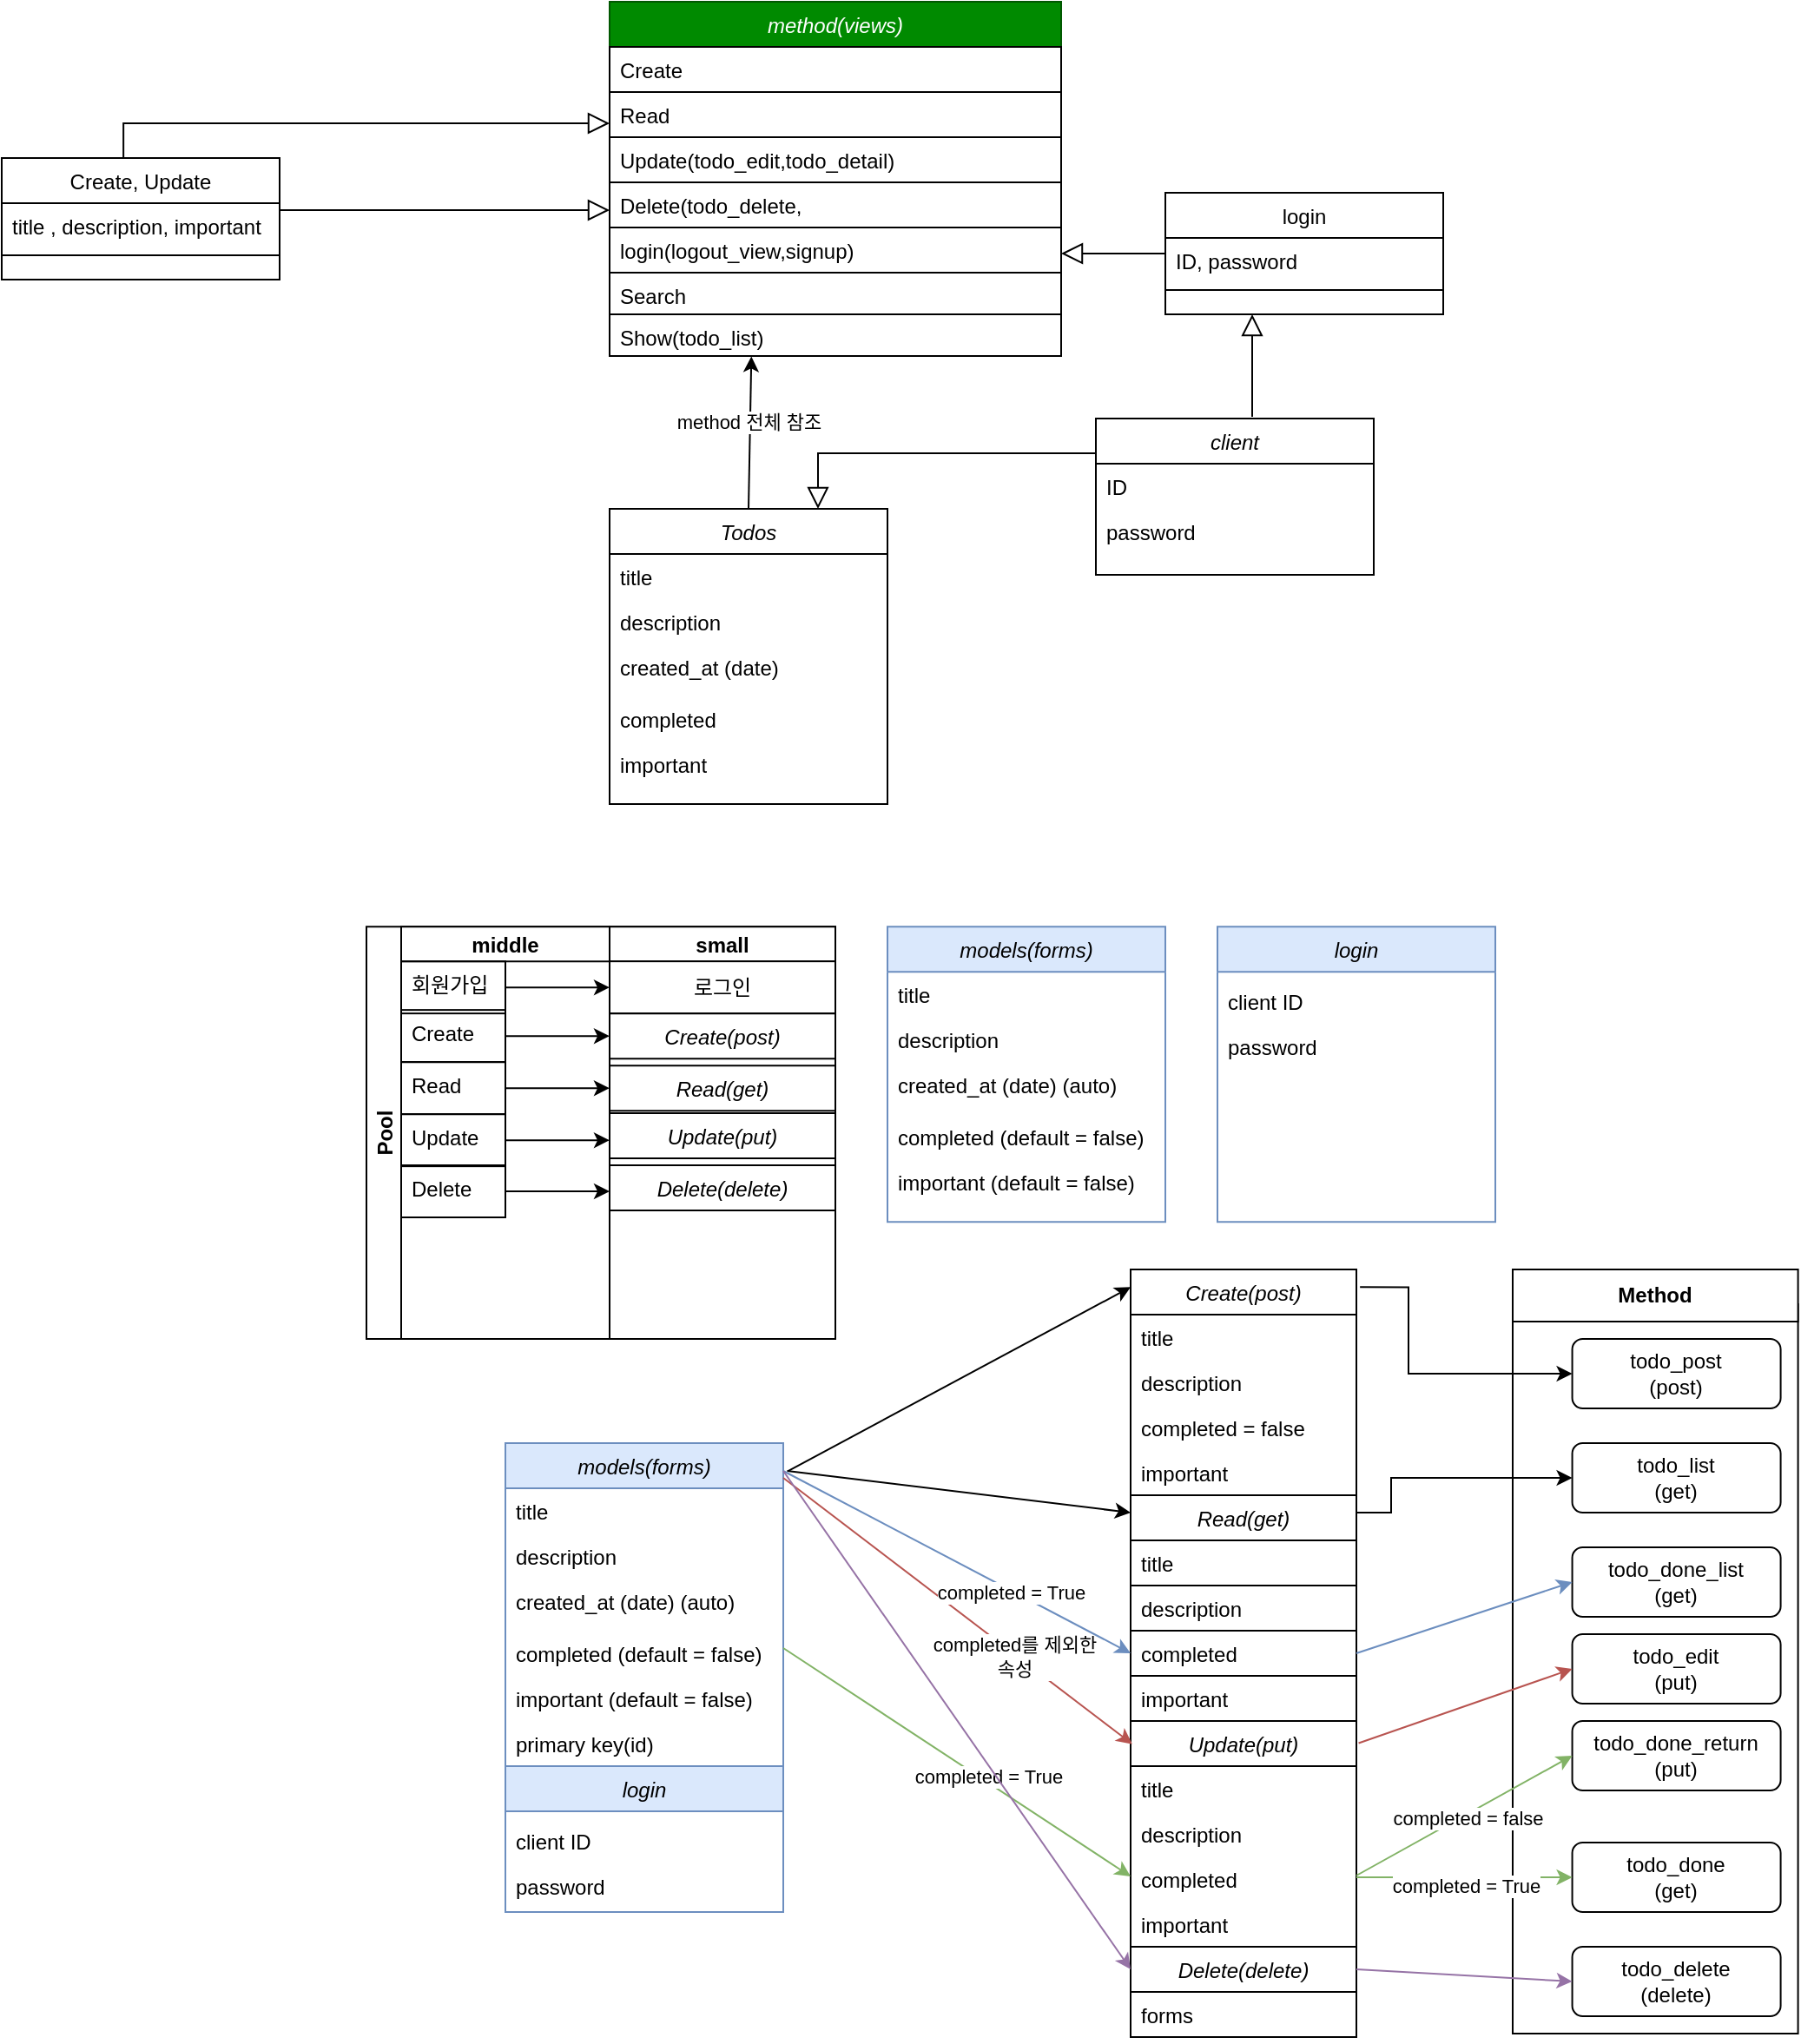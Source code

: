 <mxfile version="24.8.4">
  <diagram id="C5RBs43oDa-KdzZeNtuy" name="Page-1">
    <mxGraphModel dx="1898" dy="576" grid="1" gridSize="10" guides="1" tooltips="1" connect="1" arrows="1" fold="1" page="1" pageScale="1" pageWidth="827" pageHeight="1169" math="0" shadow="0">
      <root>
        <mxCell id="WIyWlLk6GJQsqaUBKTNV-0" />
        <mxCell id="WIyWlLk6GJQsqaUBKTNV-1" parent="WIyWlLk6GJQsqaUBKTNV-0" />
        <mxCell id="JhKygTLis1WPCeu-0BJ--46" value="" style="rounded=0;whiteSpace=wrap;html=1;fillColor=none;" vertex="1" parent="WIyWlLk6GJQsqaUBKTNV-1">
          <mxGeometry x="740" y="840" width="164.29" height="420" as="geometry" />
        </mxCell>
        <mxCell id="zkfFHV4jXpPFQw0GAbJ--0" value="method(views)" style="swimlane;fontStyle=2;align=center;verticalAlign=top;childLayout=stackLayout;horizontal=1;startSize=26;horizontalStack=0;resizeParent=1;resizeLast=0;collapsible=1;marginBottom=0;rounded=0;shadow=0;strokeWidth=1;fillColor=#008a00;fontColor=#ffffff;strokeColor=#005700;" parent="WIyWlLk6GJQsqaUBKTNV-1" vertex="1">
          <mxGeometry x="220" y="90" width="260" height="204" as="geometry">
            <mxRectangle x="230" y="140" width="160" height="26" as="alternateBounds" />
          </mxGeometry>
        </mxCell>
        <mxCell id="zkfFHV4jXpPFQw0GAbJ--1" value="Create" style="text;align=left;verticalAlign=top;spacingLeft=4;spacingRight=4;overflow=hidden;rotatable=0;points=[[0,0.5],[1,0.5]];portConstraint=eastwest;strokeColor=default;" parent="zkfFHV4jXpPFQw0GAbJ--0" vertex="1">
          <mxGeometry y="26" width="260" height="26" as="geometry" />
        </mxCell>
        <mxCell id="zkfFHV4jXpPFQw0GAbJ--2" value="Read" style="text;align=left;verticalAlign=top;spacingLeft=4;spacingRight=4;overflow=hidden;rotatable=0;points=[[0,0.5],[1,0.5]];portConstraint=eastwest;rounded=0;shadow=0;html=0;strokeColor=default;" parent="zkfFHV4jXpPFQw0GAbJ--0" vertex="1">
          <mxGeometry y="52" width="260" height="26" as="geometry" />
        </mxCell>
        <mxCell id="zkfFHV4jXpPFQw0GAbJ--3" value="Update(todo_edit,todo_detail)" style="text;align=left;verticalAlign=top;spacingLeft=4;spacingRight=4;overflow=hidden;rotatable=0;points=[[0,0.5],[1,0.5]];portConstraint=eastwest;rounded=0;shadow=0;html=0;strokeColor=default;" parent="zkfFHV4jXpPFQw0GAbJ--0" vertex="1">
          <mxGeometry y="78" width="260" height="26" as="geometry" />
        </mxCell>
        <mxCell id="HQN5xU3H8cdF5WQeQoSp-51" value="Delete(todo_delete," style="text;align=left;verticalAlign=top;spacingLeft=4;spacingRight=4;overflow=hidden;rotatable=0;points=[[0,0.5],[1,0.5]];portConstraint=eastwest;strokeColor=default;" parent="zkfFHV4jXpPFQw0GAbJ--0" vertex="1">
          <mxGeometry y="104" width="260" height="26" as="geometry" />
        </mxCell>
        <mxCell id="zkfFHV4jXpPFQw0GAbJ--5" value="login(logout_view,signup)" style="text;align=left;verticalAlign=top;spacingLeft=4;spacingRight=4;overflow=hidden;rotatable=0;points=[[0,0.5],[1,0.5]];portConstraint=eastwest;strokeColor=default;" parent="zkfFHV4jXpPFQw0GAbJ--0" vertex="1">
          <mxGeometry y="130" width="260" height="26" as="geometry" />
        </mxCell>
        <mxCell id="HQN5xU3H8cdF5WQeQoSp-52" value="Search" style="text;align=left;verticalAlign=top;spacingLeft=4;spacingRight=4;overflow=hidden;rotatable=0;points=[[0,0.5],[1,0.5]];portConstraint=eastwest;strokeColor=default;" parent="zkfFHV4jXpPFQw0GAbJ--0" vertex="1">
          <mxGeometry y="156" width="260" height="24" as="geometry" />
        </mxCell>
        <mxCell id="HQN5xU3H8cdF5WQeQoSp-55" value="Show(todo_list)" style="text;align=left;verticalAlign=top;spacingLeft=4;spacingRight=4;overflow=hidden;rotatable=0;points=[[0,0.5],[1,0.5]];portConstraint=eastwest;strokeColor=default;" parent="zkfFHV4jXpPFQw0GAbJ--0" vertex="1">
          <mxGeometry y="180" width="260" height="24" as="geometry" />
        </mxCell>
        <mxCell id="zkfFHV4jXpPFQw0GAbJ--13" value="login" style="swimlane;fontStyle=0;align=center;verticalAlign=top;childLayout=stackLayout;horizontal=1;startSize=26;horizontalStack=0;resizeParent=1;resizeLast=0;collapsible=1;marginBottom=0;rounded=0;shadow=0;strokeWidth=1;" parent="WIyWlLk6GJQsqaUBKTNV-1" vertex="1">
          <mxGeometry x="540" y="200" width="160" height="70" as="geometry">
            <mxRectangle x="340" y="380" width="170" height="26" as="alternateBounds" />
          </mxGeometry>
        </mxCell>
        <mxCell id="zkfFHV4jXpPFQw0GAbJ--14" value="ID, password" style="text;align=left;verticalAlign=top;spacingLeft=4;spacingRight=4;overflow=hidden;rotatable=0;points=[[0,0.5],[1,0.5]];portConstraint=eastwest;" parent="zkfFHV4jXpPFQw0GAbJ--13" vertex="1">
          <mxGeometry y="26" width="160" height="26" as="geometry" />
        </mxCell>
        <mxCell id="zkfFHV4jXpPFQw0GAbJ--15" value="" style="line;html=1;strokeWidth=1;align=left;verticalAlign=middle;spacingTop=-1;spacingLeft=3;spacingRight=3;rotatable=0;labelPosition=right;points=[];portConstraint=eastwest;" parent="zkfFHV4jXpPFQw0GAbJ--13" vertex="1">
          <mxGeometry y="52" width="160" height="8" as="geometry" />
        </mxCell>
        <mxCell id="zkfFHV4jXpPFQw0GAbJ--16" value="" style="endArrow=block;endSize=10;endFill=0;shadow=0;strokeWidth=1;rounded=0;curved=0;edgeStyle=elbowEdgeStyle;elbow=vertical;" parent="WIyWlLk6GJQsqaUBKTNV-1" source="zkfFHV4jXpPFQw0GAbJ--13" target="zkfFHV4jXpPFQw0GAbJ--0" edge="1">
          <mxGeometry width="160" relative="1" as="geometry">
            <mxPoint x="210" y="373" as="sourcePoint" />
            <mxPoint x="310" y="271" as="targetPoint" />
          </mxGeometry>
        </mxCell>
        <mxCell id="HQN5xU3H8cdF5WQeQoSp-4" value="Create, Update" style="swimlane;fontStyle=0;align=center;verticalAlign=top;childLayout=stackLayout;horizontal=1;startSize=26;horizontalStack=0;resizeParent=1;resizeLast=0;collapsible=1;marginBottom=0;rounded=0;shadow=0;strokeWidth=1;" parent="WIyWlLk6GJQsqaUBKTNV-1" vertex="1">
          <mxGeometry x="-130" y="180" width="160" height="70" as="geometry">
            <mxRectangle x="340" y="380" width="170" height="26" as="alternateBounds" />
          </mxGeometry>
        </mxCell>
        <mxCell id="HQN5xU3H8cdF5WQeQoSp-5" value="title , description, important" style="text;align=left;verticalAlign=top;spacingLeft=4;spacingRight=4;overflow=hidden;rotatable=0;points=[[0,0.5],[1,0.5]];portConstraint=eastwest;" parent="HQN5xU3H8cdF5WQeQoSp-4" vertex="1">
          <mxGeometry y="26" width="160" height="26" as="geometry" />
        </mxCell>
        <mxCell id="HQN5xU3H8cdF5WQeQoSp-6" value="" style="line;html=1;strokeWidth=1;align=left;verticalAlign=middle;spacingTop=-1;spacingLeft=3;spacingRight=3;rotatable=0;labelPosition=right;points=[];portConstraint=eastwest;" parent="HQN5xU3H8cdF5WQeQoSp-4" vertex="1">
          <mxGeometry y="52" width="160" height="8" as="geometry" />
        </mxCell>
        <mxCell id="HQN5xU3H8cdF5WQeQoSp-7" value="" style="endArrow=block;endSize=10;endFill=0;shadow=0;strokeWidth=1;rounded=0;curved=0;edgeStyle=elbowEdgeStyle;elbow=vertical;" parent="WIyWlLk6GJQsqaUBKTNV-1" source="HQN5xU3H8cdF5WQeQoSp-4" edge="1">
          <mxGeometry width="160" relative="1" as="geometry">
            <mxPoint x="-280" y="323" as="sourcePoint" />
            <mxPoint x="220" y="210" as="targetPoint" />
          </mxGeometry>
        </mxCell>
        <mxCell id="HQN5xU3H8cdF5WQeQoSp-8" value="models(forms)" style="swimlane;fontStyle=2;align=center;verticalAlign=top;childLayout=stackLayout;horizontal=1;startSize=26;horizontalStack=0;resizeParent=1;resizeLast=0;collapsible=1;marginBottom=0;rounded=0;shadow=0;strokeWidth=1;fillColor=#dae8fc;strokeColor=#6c8ebf;" parent="WIyWlLk6GJQsqaUBKTNV-1" vertex="1">
          <mxGeometry x="380" y="622.57" width="160" height="170" as="geometry">
            <mxRectangle x="230" y="140" width="160" height="26" as="alternateBounds" />
          </mxGeometry>
        </mxCell>
        <mxCell id="HQN5xU3H8cdF5WQeQoSp-9" value="title" style="text;align=left;verticalAlign=top;spacingLeft=4;spacingRight=4;overflow=hidden;rotatable=0;points=[[0,0.5],[1,0.5]];portConstraint=eastwest;" parent="HQN5xU3H8cdF5WQeQoSp-8" vertex="1">
          <mxGeometry y="26" width="160" height="26" as="geometry" />
        </mxCell>
        <mxCell id="HQN5xU3H8cdF5WQeQoSp-10" value="description" style="text;align=left;verticalAlign=top;spacingLeft=4;spacingRight=4;overflow=hidden;rotatable=0;points=[[0,0.5],[1,0.5]];portConstraint=eastwest;rounded=0;shadow=0;html=0;" parent="HQN5xU3H8cdF5WQeQoSp-8" vertex="1">
          <mxGeometry y="52" width="160" height="26" as="geometry" />
        </mxCell>
        <mxCell id="HQN5xU3H8cdF5WQeQoSp-11" value="created_at (date) (auto)" style="text;align=left;verticalAlign=top;spacingLeft=4;spacingRight=4;overflow=hidden;rotatable=0;points=[[0,0.5],[1,0.5]];portConstraint=eastwest;rounded=0;shadow=0;html=0;" parent="HQN5xU3H8cdF5WQeQoSp-8" vertex="1">
          <mxGeometry y="78" width="160" height="26" as="geometry" />
        </mxCell>
        <mxCell id="HQN5xU3H8cdF5WQeQoSp-12" value="" style="line;html=1;strokeWidth=1;align=left;verticalAlign=middle;spacingTop=-1;spacingLeft=3;spacingRight=3;rotatable=0;labelPosition=right;points=[];portConstraint=eastwest;strokeColor=none;" parent="HQN5xU3H8cdF5WQeQoSp-8" vertex="1">
          <mxGeometry y="104" width="160" height="4" as="geometry" />
        </mxCell>
        <mxCell id="HQN5xU3H8cdF5WQeQoSp-14" value="completed (default = false)" style="text;align=left;verticalAlign=top;spacingLeft=4;spacingRight=4;overflow=hidden;rotatable=0;points=[[0,0.5],[1,0.5]];portConstraint=eastwest;rounded=0;shadow=0;html=0;" parent="HQN5xU3H8cdF5WQeQoSp-8" vertex="1">
          <mxGeometry y="108" width="160" height="26" as="geometry" />
        </mxCell>
        <mxCell id="HQN5xU3H8cdF5WQeQoSp-13" value="important (default = false)" style="text;align=left;verticalAlign=top;spacingLeft=4;spacingRight=4;overflow=hidden;rotatable=0;points=[[0,0.5],[1,0.5]];portConstraint=eastwest;" parent="HQN5xU3H8cdF5WQeQoSp-8" vertex="1">
          <mxGeometry y="134" width="160" height="26" as="geometry" />
        </mxCell>
        <mxCell id="HQN5xU3H8cdF5WQeQoSp-15" value="client" style="swimlane;fontStyle=2;align=center;verticalAlign=top;childLayout=stackLayout;horizontal=1;startSize=26;horizontalStack=0;resizeParent=1;resizeLast=0;collapsible=1;marginBottom=0;rounded=0;shadow=0;strokeWidth=1;" parent="WIyWlLk6GJQsqaUBKTNV-1" vertex="1">
          <mxGeometry x="500" y="330" width="160" height="90" as="geometry">
            <mxRectangle x="230" y="140" width="160" height="26" as="alternateBounds" />
          </mxGeometry>
        </mxCell>
        <mxCell id="HQN5xU3H8cdF5WQeQoSp-16" value="ID" style="text;align=left;verticalAlign=top;spacingLeft=4;spacingRight=4;overflow=hidden;rotatable=0;points=[[0,0.5],[1,0.5]];portConstraint=eastwest;" parent="HQN5xU3H8cdF5WQeQoSp-15" vertex="1">
          <mxGeometry y="26" width="160" height="26" as="geometry" />
        </mxCell>
        <mxCell id="HQN5xU3H8cdF5WQeQoSp-17" value="password" style="text;align=left;verticalAlign=top;spacingLeft=4;spacingRight=4;overflow=hidden;rotatable=0;points=[[0,0.5],[1,0.5]];portConstraint=eastwest;rounded=0;shadow=0;html=0;" parent="HQN5xU3H8cdF5WQeQoSp-15" vertex="1">
          <mxGeometry y="52" width="160" height="26" as="geometry" />
        </mxCell>
        <mxCell id="HQN5xU3H8cdF5WQeQoSp-19" value="" style="line;html=1;strokeWidth=1;align=left;verticalAlign=middle;spacingTop=-1;spacingLeft=3;spacingRight=3;rotatable=0;labelPosition=right;points=[];portConstraint=eastwest;strokeColor=none;" parent="HQN5xU3H8cdF5WQeQoSp-15" vertex="1">
          <mxGeometry y="78" width="160" height="4" as="geometry" />
        </mxCell>
        <mxCell id="HQN5xU3H8cdF5WQeQoSp-26" value="Todos" style="swimlane;fontStyle=2;align=center;verticalAlign=top;childLayout=stackLayout;horizontal=1;startSize=26;horizontalStack=0;resizeParent=1;resizeLast=0;collapsible=1;marginBottom=0;rounded=0;shadow=0;strokeWidth=1;" parent="WIyWlLk6GJQsqaUBKTNV-1" vertex="1">
          <mxGeometry x="220" y="382" width="160" height="170" as="geometry">
            <mxRectangle x="220" y="382" width="160" height="26" as="alternateBounds" />
          </mxGeometry>
        </mxCell>
        <mxCell id="HQN5xU3H8cdF5WQeQoSp-27" value="title" style="text;align=left;verticalAlign=top;spacingLeft=4;spacingRight=4;overflow=hidden;rotatable=0;points=[[0,0.5],[1,0.5]];portConstraint=eastwest;" parent="HQN5xU3H8cdF5WQeQoSp-26" vertex="1">
          <mxGeometry y="26" width="160" height="26" as="geometry" />
        </mxCell>
        <mxCell id="HQN5xU3H8cdF5WQeQoSp-28" value="description" style="text;align=left;verticalAlign=top;spacingLeft=4;spacingRight=4;overflow=hidden;rotatable=0;points=[[0,0.5],[1,0.5]];portConstraint=eastwest;rounded=0;shadow=0;html=0;" parent="HQN5xU3H8cdF5WQeQoSp-26" vertex="1">
          <mxGeometry y="52" width="160" height="26" as="geometry" />
        </mxCell>
        <mxCell id="HQN5xU3H8cdF5WQeQoSp-29" value="created_at (date)" style="text;align=left;verticalAlign=top;spacingLeft=4;spacingRight=4;overflow=hidden;rotatable=0;points=[[0,0.5],[1,0.5]];portConstraint=eastwest;rounded=0;shadow=0;html=0;" parent="HQN5xU3H8cdF5WQeQoSp-26" vertex="1">
          <mxGeometry y="78" width="160" height="26" as="geometry" />
        </mxCell>
        <mxCell id="HQN5xU3H8cdF5WQeQoSp-30" value="" style="line;html=1;strokeWidth=1;align=left;verticalAlign=middle;spacingTop=-1;spacingLeft=3;spacingRight=3;rotatable=0;labelPosition=right;points=[];portConstraint=eastwest;strokeColor=none;" parent="HQN5xU3H8cdF5WQeQoSp-26" vertex="1">
          <mxGeometry y="104" width="160" height="4" as="geometry" />
        </mxCell>
        <mxCell id="HQN5xU3H8cdF5WQeQoSp-31" value="completed" style="text;align=left;verticalAlign=top;spacingLeft=4;spacingRight=4;overflow=hidden;rotatable=0;points=[[0,0.5],[1,0.5]];portConstraint=eastwest;rounded=0;shadow=0;html=0;" parent="HQN5xU3H8cdF5WQeQoSp-26" vertex="1">
          <mxGeometry y="108" width="160" height="26" as="geometry" />
        </mxCell>
        <mxCell id="HQN5xU3H8cdF5WQeQoSp-32" value="important" style="text;align=left;verticalAlign=top;spacingLeft=4;spacingRight=4;overflow=hidden;rotatable=0;points=[[0,0.5],[1,0.5]];portConstraint=eastwest;" parent="HQN5xU3H8cdF5WQeQoSp-26" vertex="1">
          <mxGeometry y="134" width="160" height="26" as="geometry" />
        </mxCell>
        <mxCell id="HQN5xU3H8cdF5WQeQoSp-40" value="" style="endArrow=block;endSize=10;endFill=0;shadow=0;strokeWidth=1;rounded=0;curved=0;edgeStyle=elbowEdgeStyle;elbow=vertical;exitX=0;exitY=0.5;exitDx=0;exitDy=0;entryX=0.75;entryY=0;entryDx=0;entryDy=0;" parent="WIyWlLk6GJQsqaUBKTNV-1" source="HQN5xU3H8cdF5WQeQoSp-16" target="HQN5xU3H8cdF5WQeQoSp-26" edge="1">
          <mxGeometry width="160" relative="1" as="geometry">
            <mxPoint x="480" y="350" as="sourcePoint" />
            <mxPoint x="390" y="320" as="targetPoint" />
            <Array as="points">
              <mxPoint x="420" y="350" />
            </Array>
          </mxGeometry>
        </mxCell>
        <mxCell id="HQN5xU3H8cdF5WQeQoSp-44" value="" style="endArrow=classic;html=1;rounded=0;exitX=0.5;exitY=0;exitDx=0;exitDy=0;entryX=0.314;entryY=1.008;entryDx=0;entryDy=0;entryPerimeter=0;" parent="WIyWlLk6GJQsqaUBKTNV-1" source="HQN5xU3H8cdF5WQeQoSp-26" target="HQN5xU3H8cdF5WQeQoSp-55" edge="1">
          <mxGeometry width="50" height="50" relative="1" as="geometry">
            <mxPoint x="340" y="320" as="sourcePoint" />
            <mxPoint x="300" y="300" as="targetPoint" />
          </mxGeometry>
        </mxCell>
        <mxCell id="HQN5xU3H8cdF5WQeQoSp-54" value="method 전체 참조" style="edgeLabel;html=1;align=center;verticalAlign=middle;resizable=0;points=[];" parent="HQN5xU3H8cdF5WQeQoSp-44" vertex="1" connectable="0">
          <mxGeometry x="0.594" y="-2" relative="1" as="geometry">
            <mxPoint x="-4" y="20" as="offset" />
          </mxGeometry>
        </mxCell>
        <mxCell id="HQN5xU3H8cdF5WQeQoSp-53" value="" style="endArrow=block;endSize=10;endFill=0;shadow=0;strokeWidth=1;rounded=0;curved=0;edgeStyle=elbowEdgeStyle;elbow=vertical;exitX=0.438;exitY=0;exitDx=0;exitDy=0;exitPerimeter=0;" parent="WIyWlLk6GJQsqaUBKTNV-1" source="HQN5xU3H8cdF5WQeQoSp-4" edge="1">
          <mxGeometry width="160" relative="1" as="geometry">
            <mxPoint x="70" y="160" as="sourcePoint" />
            <mxPoint x="220" y="160" as="targetPoint" />
            <Array as="points">
              <mxPoint x="140" y="160" />
            </Array>
          </mxGeometry>
        </mxCell>
        <mxCell id="HQN5xU3H8cdF5WQeQoSp-56" value="" style="endArrow=block;endSize=10;endFill=0;shadow=0;strokeWidth=1;rounded=0;curved=0;edgeStyle=elbowEdgeStyle;elbow=vertical;exitX=0;exitY=0.5;exitDx=0;exitDy=0;" parent="WIyWlLk6GJQsqaUBKTNV-1" edge="1">
          <mxGeometry width="160" relative="1" as="geometry">
            <mxPoint x="590" y="329" as="sourcePoint" />
            <mxPoint x="590" y="270" as="targetPoint" />
            <Array as="points">
              <mxPoint x="590" y="290" />
            </Array>
          </mxGeometry>
        </mxCell>
        <mxCell id="HQN5xU3H8cdF5WQeQoSp-85" value="Pool" style="swimlane;childLayout=stackLayout;resizeParent=1;resizeParentMax=0;startSize=20;horizontal=0;horizontalStack=1;" parent="WIyWlLk6GJQsqaUBKTNV-1" vertex="1">
          <mxGeometry x="80" y="622.57" width="270" height="237.43" as="geometry">
            <mxRectangle x="-10" y="622.57" width="40" height="50" as="alternateBounds" />
          </mxGeometry>
        </mxCell>
        <mxCell id="HQN5xU3H8cdF5WQeQoSp-86" value="middle" style="swimlane;startSize=20;" parent="HQN5xU3H8cdF5WQeQoSp-85" vertex="1">
          <mxGeometry x="20" width="120" height="237.43" as="geometry" />
        </mxCell>
        <mxCell id="HQN5xU3H8cdF5WQeQoSp-89" value="회원가입" style="text;align=left;verticalAlign=top;spacingLeft=4;spacingRight=4;overflow=hidden;rotatable=0;points=[[0,0.5],[1,0.5]];portConstraint=eastwest;strokeColor=default;" parent="HQN5xU3H8cdF5WQeQoSp-86" vertex="1">
          <mxGeometry y="20" width="60" height="30" as="geometry" />
        </mxCell>
        <mxCell id="HQN5xU3H8cdF5WQeQoSp-102" value="Create" style="text;align=left;verticalAlign=top;spacingLeft=4;spacingRight=4;overflow=hidden;rotatable=0;points=[[0,0.5],[1,0.5]];portConstraint=eastwest;strokeColor=default;" parent="HQN5xU3H8cdF5WQeQoSp-86" vertex="1">
          <mxGeometry y="48" width="60" height="30" as="geometry" />
        </mxCell>
        <mxCell id="HQN5xU3H8cdF5WQeQoSp-103" value="" style="edgeStyle=orthogonalEdgeStyle;rounded=0;orthogonalLoop=1;jettySize=auto;html=1;" parent="HQN5xU3H8cdF5WQeQoSp-86" source="HQN5xU3H8cdF5WQeQoSp-102" edge="1">
          <mxGeometry relative="1" as="geometry">
            <mxPoint x="120" y="63" as="targetPoint" />
            <Array as="points">
              <mxPoint x="110" y="63" />
              <mxPoint x="110" y="63" />
            </Array>
          </mxGeometry>
        </mxCell>
        <mxCell id="HQN5xU3H8cdF5WQeQoSp-104" value="Read" style="text;align=left;verticalAlign=top;spacingLeft=4;spacingRight=4;overflow=hidden;rotatable=0;points=[[0,0.5],[1,0.5]];portConstraint=eastwest;strokeColor=default;" parent="HQN5xU3H8cdF5WQeQoSp-86" vertex="1">
          <mxGeometry y="78" width="60" height="30" as="geometry" />
        </mxCell>
        <mxCell id="HQN5xU3H8cdF5WQeQoSp-105" value="" style="edgeStyle=orthogonalEdgeStyle;rounded=0;orthogonalLoop=1;jettySize=auto;html=1;" parent="HQN5xU3H8cdF5WQeQoSp-86" source="HQN5xU3H8cdF5WQeQoSp-104" edge="1">
          <mxGeometry relative="1" as="geometry">
            <mxPoint x="120" y="93" as="targetPoint" />
            <Array as="points">
              <mxPoint x="110" y="93" />
              <mxPoint x="110" y="93" />
            </Array>
          </mxGeometry>
        </mxCell>
        <mxCell id="HQN5xU3H8cdF5WQeQoSp-106" value="Update" style="text;align=left;verticalAlign=top;spacingLeft=4;spacingRight=4;overflow=hidden;rotatable=0;points=[[0,0.5],[1,0.5]];portConstraint=eastwest;strokeColor=default;" parent="HQN5xU3H8cdF5WQeQoSp-86" vertex="1">
          <mxGeometry y="108" width="60" height="30" as="geometry" />
        </mxCell>
        <mxCell id="HQN5xU3H8cdF5WQeQoSp-107" value="" style="edgeStyle=orthogonalEdgeStyle;rounded=0;orthogonalLoop=1;jettySize=auto;html=1;" parent="HQN5xU3H8cdF5WQeQoSp-86" source="HQN5xU3H8cdF5WQeQoSp-106" edge="1">
          <mxGeometry relative="1" as="geometry">
            <mxPoint x="120" y="123" as="targetPoint" />
            <Array as="points">
              <mxPoint x="110" y="123" />
              <mxPoint x="110" y="123" />
            </Array>
          </mxGeometry>
        </mxCell>
        <mxCell id="HQN5xU3H8cdF5WQeQoSp-108" value="Delete" style="text;align=left;verticalAlign=top;spacingLeft=4;spacingRight=4;overflow=hidden;rotatable=0;points=[[0,0.5],[1,0.5]];portConstraint=eastwest;strokeColor=default;" parent="HQN5xU3H8cdF5WQeQoSp-86" vertex="1">
          <mxGeometry y="137.43" width="60" height="30" as="geometry" />
        </mxCell>
        <mxCell id="HQN5xU3H8cdF5WQeQoSp-109" value="" style="edgeStyle=orthogonalEdgeStyle;rounded=0;orthogonalLoop=1;jettySize=auto;html=1;" parent="HQN5xU3H8cdF5WQeQoSp-86" source="HQN5xU3H8cdF5WQeQoSp-108" edge="1">
          <mxGeometry relative="1" as="geometry">
            <mxPoint x="120" y="152.43" as="targetPoint" />
            <Array as="points">
              <mxPoint x="110" y="152.43" />
              <mxPoint x="110" y="152.43" />
            </Array>
          </mxGeometry>
        </mxCell>
        <mxCell id="HQN5xU3H8cdF5WQeQoSp-87" value="small" style="swimlane;startSize=20;" parent="HQN5xU3H8cdF5WQeQoSp-85" vertex="1">
          <mxGeometry x="140" width="130" height="237.43" as="geometry" />
        </mxCell>
        <mxCell id="HQN5xU3H8cdF5WQeQoSp-99" value="로그인" style="whiteSpace=wrap;html=1;" parent="HQN5xU3H8cdF5WQeQoSp-87" vertex="1">
          <mxGeometry y="20" width="130" height="30" as="geometry" />
        </mxCell>
        <mxCell id="HQN5xU3H8cdF5WQeQoSp-69" value="Delete(delete)" style="swimlane;fontStyle=2;align=center;verticalAlign=top;childLayout=stackLayout;horizontal=1;startSize=26;horizontalStack=0;resizeParent=1;resizeLast=0;collapsible=1;marginBottom=0;rounded=0;shadow=0;strokeWidth=1;swimlaneFillColor=default;" parent="HQN5xU3H8cdF5WQeQoSp-87" vertex="1" collapsed="1">
          <mxGeometry y="137.43" width="130" height="26" as="geometry">
            <mxRectangle y="137.43" width="130" height="52" as="alternateBounds" />
          </mxGeometry>
        </mxCell>
        <mxCell id="HQN5xU3H8cdF5WQeQoSp-70" value="forms" style="text;align=left;verticalAlign=top;spacingLeft=4;spacingRight=4;overflow=hidden;rotatable=0;points=[[0,0.5],[1,0.5]];portConstraint=eastwest;" parent="HQN5xU3H8cdF5WQeQoSp-69" vertex="1">
          <mxGeometry y="26" width="130" height="26" as="geometry" />
        </mxCell>
        <mxCell id="HQN5xU3H8cdF5WQeQoSp-65" value="Update(put)" style="swimlane;fontStyle=2;align=center;verticalAlign=top;childLayout=stackLayout;horizontal=1;startSize=26;horizontalStack=0;resizeParent=1;resizeLast=0;collapsible=1;marginBottom=0;rounded=0;shadow=0;strokeWidth=1;swimlaneFillColor=default;" parent="HQN5xU3H8cdF5WQeQoSp-87" vertex="1" collapsed="1">
          <mxGeometry y="107.43" width="130" height="26" as="geometry">
            <mxRectangle y="107.43" width="130" height="130" as="alternateBounds" />
          </mxGeometry>
        </mxCell>
        <mxCell id="HQN5xU3H8cdF5WQeQoSp-66" value="title" style="text;align=left;verticalAlign=top;spacingLeft=4;spacingRight=4;overflow=hidden;rotatable=0;points=[[0,0.5],[1,0.5]];portConstraint=eastwest;" parent="HQN5xU3H8cdF5WQeQoSp-65" vertex="1">
          <mxGeometry y="26" width="130" height="26" as="geometry" />
        </mxCell>
        <mxCell id="HQN5xU3H8cdF5WQeQoSp-67" value="description" style="text;align=left;verticalAlign=top;spacingLeft=4;spacingRight=4;overflow=hidden;rotatable=0;points=[[0,0.5],[1,0.5]];portConstraint=eastwest;rounded=0;shadow=0;html=0;" parent="HQN5xU3H8cdF5WQeQoSp-65" vertex="1">
          <mxGeometry y="52" width="130" height="26" as="geometry" />
        </mxCell>
        <mxCell id="HQN5xU3H8cdF5WQeQoSp-77" value="completed" style="text;align=left;verticalAlign=top;spacingLeft=4;spacingRight=4;overflow=hidden;rotatable=0;points=[[0,0.5],[1,0.5]];portConstraint=eastwest;rounded=0;shadow=0;html=0;" parent="HQN5xU3H8cdF5WQeQoSp-65" vertex="1">
          <mxGeometry y="78" width="130" height="26" as="geometry" />
        </mxCell>
        <mxCell id="HQN5xU3H8cdF5WQeQoSp-78" value="important" style="text;align=left;verticalAlign=top;spacingLeft=4;spacingRight=4;overflow=hidden;rotatable=0;points=[[0,0.5],[1,0.5]];portConstraint=eastwest;rounded=0;shadow=0;html=0;" parent="HQN5xU3H8cdF5WQeQoSp-65" vertex="1">
          <mxGeometry y="104" width="130" height="26" as="geometry" />
        </mxCell>
        <mxCell id="HQN5xU3H8cdF5WQeQoSp-61" value="Read(get)" style="swimlane;fontStyle=2;align=center;verticalAlign=top;childLayout=stackLayout;horizontal=1;startSize=26;horizontalStack=0;resizeParent=1;resizeLast=0;collapsible=1;marginBottom=0;rounded=0;shadow=0;strokeWidth=1;swimlaneFillColor=default;" parent="HQN5xU3H8cdF5WQeQoSp-87" vertex="1" collapsed="1">
          <mxGeometry y="80" width="130" height="27.43" as="geometry">
            <mxRectangle y="80" width="130" height="134" as="alternateBounds" />
          </mxGeometry>
        </mxCell>
        <mxCell id="HQN5xU3H8cdF5WQeQoSp-62" value="title" style="text;align=left;verticalAlign=top;spacingLeft=4;spacingRight=4;overflow=hidden;rotatable=0;points=[[0,0.5],[1,0.5]];portConstraint=eastwest;" parent="HQN5xU3H8cdF5WQeQoSp-61" vertex="1">
          <mxGeometry y="26" width="130" height="26" as="geometry" />
        </mxCell>
        <mxCell id="HQN5xU3H8cdF5WQeQoSp-63" value="description" style="text;align=left;verticalAlign=top;spacingLeft=4;spacingRight=4;overflow=hidden;rotatable=0;points=[[0,0.5],[1,0.5]];portConstraint=eastwest;rounded=0;shadow=0;html=0;" parent="HQN5xU3H8cdF5WQeQoSp-61" vertex="1">
          <mxGeometry y="52" width="130" height="26" as="geometry" />
        </mxCell>
        <mxCell id="HQN5xU3H8cdF5WQeQoSp-75" value="completed" style="text;align=left;verticalAlign=top;spacingLeft=4;spacingRight=4;overflow=hidden;rotatable=0;points=[[0,0.5],[1,0.5]];portConstraint=eastwest;rounded=0;shadow=0;html=0;" parent="HQN5xU3H8cdF5WQeQoSp-61" vertex="1">
          <mxGeometry y="78" width="130" height="26" as="geometry" />
        </mxCell>
        <mxCell id="HQN5xU3H8cdF5WQeQoSp-76" value="important" style="text;align=left;verticalAlign=top;spacingLeft=4;spacingRight=4;overflow=hidden;rotatable=0;points=[[0,0.5],[1,0.5]];portConstraint=eastwest;rounded=0;shadow=0;html=0;" parent="HQN5xU3H8cdF5WQeQoSp-61" vertex="1">
          <mxGeometry y="104" width="130" height="26" as="geometry" />
        </mxCell>
        <mxCell id="HQN5xU3H8cdF5WQeQoSp-57" value="Create(post)" style="swimlane;fontStyle=2;align=center;verticalAlign=top;childLayout=stackLayout;horizontal=1;startSize=26;horizontalStack=0;resizeParent=1;resizeLast=0;collapsible=1;marginBottom=0;rounded=0;shadow=0;strokeWidth=1;swimlaneFillColor=default;" parent="HQN5xU3H8cdF5WQeQoSp-87" vertex="1" collapsed="1">
          <mxGeometry y="50" width="130" height="26" as="geometry">
            <mxRectangle y="50" width="130" height="130" as="alternateBounds" />
          </mxGeometry>
        </mxCell>
        <mxCell id="HQN5xU3H8cdF5WQeQoSp-58" value="title" style="text;align=left;verticalAlign=top;spacingLeft=4;spacingRight=4;overflow=hidden;rotatable=0;points=[[0,0.5],[1,0.5]];portConstraint=eastwest;" parent="HQN5xU3H8cdF5WQeQoSp-57" vertex="1">
          <mxGeometry y="26" width="130" height="26" as="geometry" />
        </mxCell>
        <mxCell id="HQN5xU3H8cdF5WQeQoSp-59" value="description" style="text;align=left;verticalAlign=top;spacingLeft=4;spacingRight=4;overflow=hidden;rotatable=0;points=[[0,0.5],[1,0.5]];portConstraint=eastwest;rounded=0;shadow=0;html=0;" parent="HQN5xU3H8cdF5WQeQoSp-57" vertex="1">
          <mxGeometry y="52" width="130" height="26" as="geometry" />
        </mxCell>
        <mxCell id="HQN5xU3H8cdF5WQeQoSp-73" value="completed = false" style="text;align=left;verticalAlign=top;spacingLeft=4;spacingRight=4;overflow=hidden;rotatable=0;points=[[0,0.5],[1,0.5]];portConstraint=eastwest;rounded=0;shadow=0;html=0;" parent="HQN5xU3H8cdF5WQeQoSp-57" vertex="1">
          <mxGeometry y="78" width="130" height="26" as="geometry" />
        </mxCell>
        <mxCell id="HQN5xU3H8cdF5WQeQoSp-74" value="important" style="text;align=left;verticalAlign=top;spacingLeft=4;spacingRight=4;overflow=hidden;rotatable=0;points=[[0,0.5],[1,0.5]];portConstraint=eastwest;rounded=0;shadow=0;html=0;" parent="HQN5xU3H8cdF5WQeQoSp-57" vertex="1">
          <mxGeometry y="104" width="130" height="26" as="geometry" />
        </mxCell>
        <mxCell id="HQN5xU3H8cdF5WQeQoSp-100" value="" style="edgeStyle=orthogonalEdgeStyle;rounded=0;orthogonalLoop=1;jettySize=auto;html=1;" parent="HQN5xU3H8cdF5WQeQoSp-85" source="HQN5xU3H8cdF5WQeQoSp-89" edge="1">
          <mxGeometry relative="1" as="geometry">
            <mxPoint x="140" y="35" as="targetPoint" />
            <Array as="points">
              <mxPoint x="130" y="35" />
              <mxPoint x="130" y="35" />
            </Array>
          </mxGeometry>
        </mxCell>
        <mxCell id="HQN5xU3H8cdF5WQeQoSp-90" value="login" style="swimlane;fontStyle=2;align=center;verticalAlign=top;childLayout=stackLayout;horizontal=1;startSize=26;horizontalStack=0;resizeParent=1;resizeLast=0;collapsible=1;marginBottom=0;rounded=0;shadow=0;strokeWidth=1;fillColor=#dae8fc;strokeColor=#6c8ebf;" parent="WIyWlLk6GJQsqaUBKTNV-1" vertex="1">
          <mxGeometry x="570" y="622.57" width="160" height="170" as="geometry">
            <mxRectangle x="230" y="140" width="160" height="26" as="alternateBounds" />
          </mxGeometry>
        </mxCell>
        <mxCell id="HQN5xU3H8cdF5WQeQoSp-94" value="" style="line;html=1;strokeWidth=1;align=left;verticalAlign=middle;spacingTop=-1;spacingLeft=3;spacingRight=3;rotatable=0;labelPosition=right;points=[];portConstraint=eastwest;strokeColor=none;" parent="HQN5xU3H8cdF5WQeQoSp-90" vertex="1">
          <mxGeometry y="26" width="160" height="4" as="geometry" />
        </mxCell>
        <mxCell id="HQN5xU3H8cdF5WQeQoSp-95" value="client ID" style="text;align=left;verticalAlign=top;spacingLeft=4;spacingRight=4;overflow=hidden;rotatable=0;points=[[0,0.5],[1,0.5]];portConstraint=eastwest;rounded=0;shadow=0;html=0;" parent="HQN5xU3H8cdF5WQeQoSp-90" vertex="1">
          <mxGeometry y="30" width="160" height="26" as="geometry" />
        </mxCell>
        <mxCell id="HQN5xU3H8cdF5WQeQoSp-96" value="password" style="text;align=left;verticalAlign=top;spacingLeft=4;spacingRight=4;overflow=hidden;rotatable=0;points=[[0,0.5],[1,0.5]];portConstraint=eastwest;" parent="HQN5xU3H8cdF5WQeQoSp-90" vertex="1">
          <mxGeometry y="56" width="160" height="26" as="geometry" />
        </mxCell>
        <mxCell id="JhKygTLis1WPCeu-0BJ--13" value="Create(post)" style="swimlane;fontStyle=2;align=center;verticalAlign=top;childLayout=stackLayout;horizontal=1;startSize=26;horizontalStack=0;resizeParent=1;resizeLast=0;collapsible=1;marginBottom=0;rounded=0;shadow=0;strokeWidth=1;swimlaneFillColor=default;" vertex="1" parent="WIyWlLk6GJQsqaUBKTNV-1">
          <mxGeometry x="520" y="820" width="130" height="442" as="geometry">
            <mxRectangle x="220" y="887.43" width="130" height="26" as="alternateBounds" />
          </mxGeometry>
        </mxCell>
        <mxCell id="JhKygTLis1WPCeu-0BJ--14" value="title" style="text;align=left;verticalAlign=top;spacingLeft=4;spacingRight=4;overflow=hidden;rotatable=0;points=[[0,0.5],[1,0.5]];portConstraint=eastwest;" vertex="1" parent="JhKygTLis1WPCeu-0BJ--13">
          <mxGeometry y="26" width="130" height="26" as="geometry" />
        </mxCell>
        <mxCell id="JhKygTLis1WPCeu-0BJ--15" value="description" style="text;align=left;verticalAlign=top;spacingLeft=4;spacingRight=4;overflow=hidden;rotatable=0;points=[[0,0.5],[1,0.5]];portConstraint=eastwest;rounded=0;shadow=0;html=0;" vertex="1" parent="JhKygTLis1WPCeu-0BJ--13">
          <mxGeometry y="52" width="130" height="26" as="geometry" />
        </mxCell>
        <mxCell id="JhKygTLis1WPCeu-0BJ--16" value="completed = false" style="text;align=left;verticalAlign=top;spacingLeft=4;spacingRight=4;overflow=hidden;rotatable=0;points=[[0,0.5],[1,0.5]];portConstraint=eastwest;rounded=0;shadow=0;html=0;" vertex="1" parent="JhKygTLis1WPCeu-0BJ--13">
          <mxGeometry y="78" width="130" height="26" as="geometry" />
        </mxCell>
        <mxCell id="JhKygTLis1WPCeu-0BJ--17" value="important" style="text;align=left;verticalAlign=top;spacingLeft=4;spacingRight=4;overflow=hidden;rotatable=0;points=[[0,0.5],[1,0.5]];portConstraint=eastwest;rounded=0;shadow=0;html=0;" vertex="1" parent="JhKygTLis1WPCeu-0BJ--13">
          <mxGeometry y="104" width="130" height="26" as="geometry" />
        </mxCell>
        <mxCell id="JhKygTLis1WPCeu-0BJ--8" value="Read(get)" style="swimlane;fontStyle=2;align=center;verticalAlign=top;childLayout=stackLayout;horizontal=1;startSize=26;horizontalStack=0;resizeParent=1;resizeLast=0;collapsible=1;marginBottom=0;rounded=0;shadow=0;strokeWidth=1;swimlaneFillColor=default;" vertex="1" parent="JhKygTLis1WPCeu-0BJ--13">
          <mxGeometry y="130" width="130" height="312" as="geometry">
            <mxRectangle y="130" width="130" height="27.43" as="alternateBounds" />
          </mxGeometry>
        </mxCell>
        <mxCell id="JhKygTLis1WPCeu-0BJ--9" value="title" style="text;align=left;verticalAlign=top;spacingLeft=4;spacingRight=4;overflow=hidden;rotatable=0;points=[[0,0.5],[1,0.5]];portConstraint=eastwest;strokeColor=default;" vertex="1" parent="JhKygTLis1WPCeu-0BJ--8">
          <mxGeometry y="26" width="130" height="26" as="geometry" />
        </mxCell>
        <mxCell id="JhKygTLis1WPCeu-0BJ--10" value="description" style="text;align=left;verticalAlign=top;spacingLeft=4;spacingRight=4;overflow=hidden;rotatable=0;points=[[0,0.5],[1,0.5]];portConstraint=eastwest;rounded=0;shadow=0;html=0;strokeColor=default;" vertex="1" parent="JhKygTLis1WPCeu-0BJ--8">
          <mxGeometry y="52" width="130" height="26" as="geometry" />
        </mxCell>
        <mxCell id="JhKygTLis1WPCeu-0BJ--11" value="completed" style="text;align=left;verticalAlign=top;spacingLeft=4;spacingRight=4;overflow=hidden;rotatable=0;points=[[0,0.5],[1,0.5]];portConstraint=eastwest;rounded=0;shadow=0;html=0;strokeColor=default;" vertex="1" parent="JhKygTLis1WPCeu-0BJ--8">
          <mxGeometry y="78" width="130" height="26" as="geometry" />
        </mxCell>
        <mxCell id="JhKygTLis1WPCeu-0BJ--12" value="important" style="text;align=left;verticalAlign=top;spacingLeft=4;spacingRight=4;overflow=hidden;rotatable=0;points=[[0,0.5],[1,0.5]];portConstraint=eastwest;rounded=0;shadow=0;html=0;strokeColor=default;" vertex="1" parent="JhKygTLis1WPCeu-0BJ--8">
          <mxGeometry y="104" width="130" height="26" as="geometry" />
        </mxCell>
        <mxCell id="JhKygTLis1WPCeu-0BJ--3" value="Update(put)" style="swimlane;fontStyle=2;align=center;verticalAlign=top;childLayout=stackLayout;horizontal=1;startSize=26;horizontalStack=0;resizeParent=1;resizeLast=0;collapsible=1;marginBottom=0;rounded=0;shadow=0;strokeWidth=1;swimlaneFillColor=default;" vertex="1" parent="JhKygTLis1WPCeu-0BJ--8">
          <mxGeometry y="130" width="130" height="130" as="geometry">
            <mxRectangle y="130" width="130" height="26" as="alternateBounds" />
          </mxGeometry>
        </mxCell>
        <mxCell id="JhKygTLis1WPCeu-0BJ--4" value="title" style="text;align=left;verticalAlign=top;spacingLeft=4;spacingRight=4;overflow=hidden;rotatable=0;points=[[0,0.5],[1,0.5]];portConstraint=eastwest;" vertex="1" parent="JhKygTLis1WPCeu-0BJ--3">
          <mxGeometry y="26" width="130" height="26" as="geometry" />
        </mxCell>
        <mxCell id="JhKygTLis1WPCeu-0BJ--5" value="description" style="text;align=left;verticalAlign=top;spacingLeft=4;spacingRight=4;overflow=hidden;rotatable=0;points=[[0,0.5],[1,0.5]];portConstraint=eastwest;rounded=0;shadow=0;html=0;" vertex="1" parent="JhKygTLis1WPCeu-0BJ--3">
          <mxGeometry y="52" width="130" height="26" as="geometry" />
        </mxCell>
        <mxCell id="JhKygTLis1WPCeu-0BJ--6" value="completed" style="text;align=left;verticalAlign=top;spacingLeft=4;spacingRight=4;overflow=hidden;rotatable=0;points=[[0,0.5],[1,0.5]];portConstraint=eastwest;rounded=0;shadow=0;html=0;" vertex="1" parent="JhKygTLis1WPCeu-0BJ--3">
          <mxGeometry y="78" width="130" height="26" as="geometry" />
        </mxCell>
        <mxCell id="JhKygTLis1WPCeu-0BJ--7" value="important" style="text;align=left;verticalAlign=top;spacingLeft=4;spacingRight=4;overflow=hidden;rotatable=0;points=[[0,0.5],[1,0.5]];portConstraint=eastwest;rounded=0;shadow=0;html=0;" vertex="1" parent="JhKygTLis1WPCeu-0BJ--3">
          <mxGeometry y="104" width="130" height="26" as="geometry" />
        </mxCell>
        <mxCell id="JhKygTLis1WPCeu-0BJ--1" value="Delete(delete)" style="swimlane;fontStyle=2;align=center;verticalAlign=top;childLayout=stackLayout;horizontal=1;startSize=26;horizontalStack=0;resizeParent=1;resizeLast=0;collapsible=1;marginBottom=0;rounded=0;shadow=0;strokeWidth=1;swimlaneFillColor=default;" vertex="1" parent="JhKygTLis1WPCeu-0BJ--8">
          <mxGeometry y="260" width="130" height="52" as="geometry">
            <mxRectangle y="260" width="130" height="26" as="alternateBounds" />
          </mxGeometry>
        </mxCell>
        <mxCell id="JhKygTLis1WPCeu-0BJ--2" value="forms" style="text;align=left;verticalAlign=top;spacingLeft=4;spacingRight=4;overflow=hidden;rotatable=0;points=[[0,0.5],[1,0.5]];portConstraint=eastwest;" vertex="1" parent="JhKygTLis1WPCeu-0BJ--1">
          <mxGeometry y="26" width="130" height="26" as="geometry" />
        </mxCell>
        <mxCell id="JhKygTLis1WPCeu-0BJ--19" value="models(forms)" style="swimlane;fontStyle=2;align=center;verticalAlign=top;childLayout=stackLayout;horizontal=1;startSize=26;horizontalStack=0;resizeParent=1;resizeLast=0;collapsible=1;marginBottom=0;rounded=0;shadow=0;strokeWidth=1;fillColor=#dae8fc;strokeColor=#6c8ebf;" vertex="1" parent="WIyWlLk6GJQsqaUBKTNV-1">
          <mxGeometry x="160" y="920" width="160" height="186" as="geometry">
            <mxRectangle x="230" y="140" width="160" height="26" as="alternateBounds" />
          </mxGeometry>
        </mxCell>
        <mxCell id="JhKygTLis1WPCeu-0BJ--20" value="title" style="text;align=left;verticalAlign=top;spacingLeft=4;spacingRight=4;overflow=hidden;rotatable=0;points=[[0,0.5],[1,0.5]];portConstraint=eastwest;" vertex="1" parent="JhKygTLis1WPCeu-0BJ--19">
          <mxGeometry y="26" width="160" height="26" as="geometry" />
        </mxCell>
        <mxCell id="JhKygTLis1WPCeu-0BJ--21" value="description" style="text;align=left;verticalAlign=top;spacingLeft=4;spacingRight=4;overflow=hidden;rotatable=0;points=[[0,0.5],[1,0.5]];portConstraint=eastwest;rounded=0;shadow=0;html=0;" vertex="1" parent="JhKygTLis1WPCeu-0BJ--19">
          <mxGeometry y="52" width="160" height="26" as="geometry" />
        </mxCell>
        <mxCell id="JhKygTLis1WPCeu-0BJ--22" value="created_at (date) (auto)" style="text;align=left;verticalAlign=top;spacingLeft=4;spacingRight=4;overflow=hidden;rotatable=0;points=[[0,0.5],[1,0.5]];portConstraint=eastwest;rounded=0;shadow=0;html=0;" vertex="1" parent="JhKygTLis1WPCeu-0BJ--19">
          <mxGeometry y="78" width="160" height="26" as="geometry" />
        </mxCell>
        <mxCell id="JhKygTLis1WPCeu-0BJ--23" value="" style="line;html=1;strokeWidth=1;align=left;verticalAlign=middle;spacingTop=-1;spacingLeft=3;spacingRight=3;rotatable=0;labelPosition=right;points=[];portConstraint=eastwest;strokeColor=none;" vertex="1" parent="JhKygTLis1WPCeu-0BJ--19">
          <mxGeometry y="104" width="160" height="4" as="geometry" />
        </mxCell>
        <mxCell id="JhKygTLis1WPCeu-0BJ--24" value="completed (default = false)" style="text;align=left;verticalAlign=top;spacingLeft=4;spacingRight=4;overflow=hidden;rotatable=0;points=[[0,0.5],[1,0.5]];portConstraint=eastwest;rounded=0;shadow=0;html=0;" vertex="1" parent="JhKygTLis1WPCeu-0BJ--19">
          <mxGeometry y="108" width="160" height="26" as="geometry" />
        </mxCell>
        <mxCell id="JhKygTLis1WPCeu-0BJ--25" value="important (default = false)" style="text;align=left;verticalAlign=top;spacingLeft=4;spacingRight=4;overflow=hidden;rotatable=0;points=[[0,0.5],[1,0.5]];portConstraint=eastwest;" vertex="1" parent="JhKygTLis1WPCeu-0BJ--19">
          <mxGeometry y="134" width="160" height="26" as="geometry" />
        </mxCell>
        <mxCell id="JhKygTLis1WPCeu-0BJ--30" value="primary key(id)" style="text;align=left;verticalAlign=top;spacingLeft=4;spacingRight=4;overflow=hidden;rotatable=0;points=[[0,0.5],[1,0.5]];portConstraint=eastwest;" vertex="1" parent="JhKygTLis1WPCeu-0BJ--19">
          <mxGeometry y="160" width="160" height="26" as="geometry" />
        </mxCell>
        <mxCell id="JhKygTLis1WPCeu-0BJ--26" value="login" style="swimlane;fontStyle=2;align=center;verticalAlign=top;childLayout=stackLayout;horizontal=1;startSize=26;horizontalStack=0;resizeParent=1;resizeLast=0;collapsible=1;marginBottom=0;rounded=0;shadow=0;strokeWidth=1;fillColor=#dae8fc;strokeColor=#6c8ebf;" vertex="1" parent="WIyWlLk6GJQsqaUBKTNV-1">
          <mxGeometry x="160" y="1106" width="160" height="84" as="geometry">
            <mxRectangle x="230" y="140" width="160" height="26" as="alternateBounds" />
          </mxGeometry>
        </mxCell>
        <mxCell id="JhKygTLis1WPCeu-0BJ--27" value="" style="line;html=1;strokeWidth=1;align=left;verticalAlign=middle;spacingTop=-1;spacingLeft=3;spacingRight=3;rotatable=0;labelPosition=right;points=[];portConstraint=eastwest;strokeColor=none;" vertex="1" parent="JhKygTLis1WPCeu-0BJ--26">
          <mxGeometry y="26" width="160" height="4" as="geometry" />
        </mxCell>
        <mxCell id="JhKygTLis1WPCeu-0BJ--28" value="client ID" style="text;align=left;verticalAlign=top;spacingLeft=4;spacingRight=4;overflow=hidden;rotatable=0;points=[[0,0.5],[1,0.5]];portConstraint=eastwest;rounded=0;shadow=0;html=0;" vertex="1" parent="JhKygTLis1WPCeu-0BJ--26">
          <mxGeometry y="30" width="160" height="26" as="geometry" />
        </mxCell>
        <mxCell id="JhKygTLis1WPCeu-0BJ--29" value="password" style="text;align=left;verticalAlign=top;spacingLeft=4;spacingRight=4;overflow=hidden;rotatable=0;points=[[0,0.5],[1,0.5]];portConstraint=eastwest;" vertex="1" parent="JhKygTLis1WPCeu-0BJ--26">
          <mxGeometry y="56" width="160" height="26" as="geometry" />
        </mxCell>
        <mxCell id="JhKygTLis1WPCeu-0BJ--32" value="" style="endArrow=classic;html=1;rounded=0;entryX=0;entryY=0.023;entryDx=0;entryDy=0;entryPerimeter=0;exitX=1.016;exitY=0.087;exitDx=0;exitDy=0;exitPerimeter=0;" edge="1" parent="WIyWlLk6GJQsqaUBKTNV-1" source="JhKygTLis1WPCeu-0BJ--19" target="JhKygTLis1WPCeu-0BJ--13">
          <mxGeometry width="50" height="50" relative="1" as="geometry">
            <mxPoint x="330" y="940" as="sourcePoint" />
            <mxPoint x="400" y="920" as="targetPoint" />
          </mxGeometry>
        </mxCell>
        <mxCell id="JhKygTLis1WPCeu-0BJ--33" value="todo_post&lt;div&gt;(post)&lt;/div&gt;" style="rounded=1;whiteSpace=wrap;html=1;" vertex="1" parent="WIyWlLk6GJQsqaUBKTNV-1">
          <mxGeometry x="774.29" y="860" width="120" height="40" as="geometry" />
        </mxCell>
        <mxCell id="JhKygTLis1WPCeu-0BJ--35" style="edgeStyle=orthogonalEdgeStyle;rounded=0;orthogonalLoop=1;jettySize=auto;html=1;entryX=0;entryY=0.5;entryDx=0;entryDy=0;exitX=1.016;exitY=0.023;exitDx=0;exitDy=0;exitPerimeter=0;" edge="1" parent="WIyWlLk6GJQsqaUBKTNV-1" source="JhKygTLis1WPCeu-0BJ--13" target="JhKygTLis1WPCeu-0BJ--33">
          <mxGeometry relative="1" as="geometry">
            <Array as="points">
              <mxPoint x="680" y="830" />
              <mxPoint x="680" y="880" />
            </Array>
          </mxGeometry>
        </mxCell>
        <mxCell id="JhKygTLis1WPCeu-0BJ--36" value="" style="endArrow=classic;html=1;rounded=0;exitX=1.014;exitY=0.086;exitDx=0;exitDy=0;entryX=0;entryY=0.023;entryDx=0;entryDy=0;entryPerimeter=0;exitPerimeter=0;" edge="1" parent="WIyWlLk6GJQsqaUBKTNV-1" source="JhKygTLis1WPCeu-0BJ--19">
          <mxGeometry width="50" height="50" relative="1" as="geometry">
            <mxPoint x="320" y="1089" as="sourcePoint" />
            <mxPoint x="520" y="960" as="targetPoint" />
          </mxGeometry>
        </mxCell>
        <mxCell id="JhKygTLis1WPCeu-0BJ--37" value="todo_list&lt;div&gt;(get)&lt;/div&gt;" style="rounded=1;whiteSpace=wrap;html=1;" vertex="1" parent="WIyWlLk6GJQsqaUBKTNV-1">
          <mxGeometry x="774.29" y="920" width="120" height="40" as="geometry" />
        </mxCell>
        <mxCell id="JhKygTLis1WPCeu-0BJ--38" style="edgeStyle=orthogonalEdgeStyle;rounded=0;orthogonalLoop=1;jettySize=auto;html=1;entryX=0;entryY=0.5;entryDx=0;entryDy=0;" edge="1" parent="WIyWlLk6GJQsqaUBKTNV-1" target="JhKygTLis1WPCeu-0BJ--37">
          <mxGeometry relative="1" as="geometry">
            <mxPoint x="650" y="960" as="sourcePoint" />
            <Array as="points">
              <mxPoint x="670" y="960" />
              <mxPoint x="670" y="940" />
            </Array>
          </mxGeometry>
        </mxCell>
        <mxCell id="JhKygTLis1WPCeu-0BJ--39" value="" style="endArrow=classic;html=1;rounded=0;entryX=0.007;entryY=0.102;entryDx=0;entryDy=0;fillColor=#f8cecc;strokeColor=#b85450;entryPerimeter=0;" edge="1" parent="WIyWlLk6GJQsqaUBKTNV-1" target="JhKygTLis1WPCeu-0BJ--3">
          <mxGeometry width="50" height="50" relative="1" as="geometry">
            <mxPoint x="320" y="940" as="sourcePoint" />
            <mxPoint x="518" y="994" as="targetPoint" />
          </mxGeometry>
        </mxCell>
        <mxCell id="JhKygTLis1WPCeu-0BJ--66" value="completed를 제외한&lt;div&gt;속성&lt;/div&gt;" style="edgeLabel;html=1;align=center;verticalAlign=middle;resizable=0;points=[];" vertex="1" connectable="0" parent="JhKygTLis1WPCeu-0BJ--39">
          <mxGeometry x="0.327" y="-1" relative="1" as="geometry">
            <mxPoint as="offset" />
          </mxGeometry>
        </mxCell>
        <mxCell id="JhKygTLis1WPCeu-0BJ--42" value="todo_edit&lt;br&gt;(put)" style="rounded=1;whiteSpace=wrap;html=1;" vertex="1" parent="WIyWlLk6GJQsqaUBKTNV-1">
          <mxGeometry x="774.29" y="1030" width="120" height="40" as="geometry" />
        </mxCell>
        <mxCell id="JhKygTLis1WPCeu-0BJ--43" value="" style="endArrow=classic;html=1;rounded=0;exitX=1.01;exitY=0.098;exitDx=0;exitDy=0;entryX=0;entryY=0.5;entryDx=0;entryDy=0;fillColor=#f8cecc;strokeColor=#b85450;exitPerimeter=0;" edge="1" parent="WIyWlLk6GJQsqaUBKTNV-1" source="JhKygTLis1WPCeu-0BJ--3" target="JhKygTLis1WPCeu-0BJ--42">
          <mxGeometry width="50" height="50" relative="1" as="geometry">
            <mxPoint x="650" y="1120" as="sourcePoint" />
            <mxPoint x="850" y="1280" as="targetPoint" />
          </mxGeometry>
        </mxCell>
        <mxCell id="JhKygTLis1WPCeu-0BJ--47" value="&lt;b&gt;Method&lt;/b&gt;" style="rounded=0;whiteSpace=wrap;html=1;" vertex="1" parent="WIyWlLk6GJQsqaUBKTNV-1">
          <mxGeometry x="740" y="820" width="164.29" height="30" as="geometry" />
        </mxCell>
        <mxCell id="JhKygTLis1WPCeu-0BJ--48" value="" style="endArrow=classic;html=1;rounded=0;exitX=1.014;exitY=0.086;exitDx=0;exitDy=0;entryX=0;entryY=0.5;entryDx=0;entryDy=0;exitPerimeter=0;fillColor=#d5e8d4;strokeColor=#82b366;" edge="1" parent="WIyWlLk6GJQsqaUBKTNV-1">
          <mxGeometry width="50" height="50" relative="1" as="geometry">
            <mxPoint x="320" y="1038" as="sourcePoint" />
            <mxPoint x="520" y="1169.5" as="targetPoint" />
          </mxGeometry>
        </mxCell>
        <mxCell id="JhKygTLis1WPCeu-0BJ--59" value="completed = True" style="edgeLabel;html=1;align=center;verticalAlign=middle;resizable=0;points=[];" vertex="1" connectable="0" parent="JhKygTLis1WPCeu-0BJ--48">
          <mxGeometry x="0.167" y="3" relative="1" as="geometry">
            <mxPoint as="offset" />
          </mxGeometry>
        </mxCell>
        <mxCell id="JhKygTLis1WPCeu-0BJ--49" value="todo_done_return&lt;br&gt;(put)" style="rounded=1;whiteSpace=wrap;html=1;" vertex="1" parent="WIyWlLk6GJQsqaUBKTNV-1">
          <mxGeometry x="774.29" y="1080" width="120" height="40" as="geometry" />
        </mxCell>
        <mxCell id="JhKygTLis1WPCeu-0BJ--50" value="" style="endArrow=classic;html=1;rounded=0;exitX=1;exitY=0.5;exitDx=0;exitDy=0;entryX=0;entryY=0.5;entryDx=0;entryDy=0;fillColor=#d5e8d4;strokeColor=#82b366;" edge="1" parent="WIyWlLk6GJQsqaUBKTNV-1" target="JhKygTLis1WPCeu-0BJ--49">
          <mxGeometry width="50" height="50" relative="1" as="geometry">
            <mxPoint x="650" y="1169" as="sourcePoint" />
            <mxPoint x="700" y="989" as="targetPoint" />
          </mxGeometry>
        </mxCell>
        <mxCell id="JhKygTLis1WPCeu-0BJ--60" value="completed = false" style="edgeLabel;html=1;align=center;verticalAlign=middle;resizable=0;points=[];" vertex="1" connectable="0" parent="JhKygTLis1WPCeu-0BJ--50">
          <mxGeometry x="0.013" y="-2" relative="1" as="geometry">
            <mxPoint as="offset" />
          </mxGeometry>
        </mxCell>
        <mxCell id="JhKygTLis1WPCeu-0BJ--53" value="" style="endArrow=classic;html=1;rounded=1;exitX=1.014;exitY=0.086;exitDx=0;exitDy=0;exitPerimeter=0;strokeColor=#6c8ebf;curved=0;fillColor=#dae8fc;entryX=0;entryY=0.5;entryDx=0;entryDy=0;" edge="1" parent="WIyWlLk6GJQsqaUBKTNV-1" target="JhKygTLis1WPCeu-0BJ--11">
          <mxGeometry width="50" height="50" relative="1" as="geometry">
            <mxPoint x="320" y="936" as="sourcePoint" />
            <mxPoint x="480" y="1000" as="targetPoint" />
          </mxGeometry>
        </mxCell>
        <mxCell id="JhKygTLis1WPCeu-0BJ--58" value="completed = True" style="edgeLabel;html=1;align=center;verticalAlign=middle;resizable=0;points=[];" vertex="1" connectable="0" parent="JhKygTLis1WPCeu-0BJ--53">
          <mxGeometry x="0.311" y="-1" relative="1" as="geometry">
            <mxPoint as="offset" />
          </mxGeometry>
        </mxCell>
        <mxCell id="JhKygTLis1WPCeu-0BJ--55" value="todo_done_list&lt;br&gt;(get)" style="rounded=1;whiteSpace=wrap;html=1;" vertex="1" parent="WIyWlLk6GJQsqaUBKTNV-1">
          <mxGeometry x="774.29" y="980" width="120" height="40" as="geometry" />
        </mxCell>
        <mxCell id="JhKygTLis1WPCeu-0BJ--56" value="" style="endArrow=classic;html=1;rounded=1;exitX=1;exitY=0.5;exitDx=0;exitDy=0;strokeColor=#6c8ebf;curved=0;fillColor=#dae8fc;entryX=0;entryY=0.5;entryDx=0;entryDy=0;" edge="1" parent="WIyWlLk6GJQsqaUBKTNV-1" source="JhKygTLis1WPCeu-0BJ--11" target="JhKygTLis1WPCeu-0BJ--55">
          <mxGeometry width="50" height="50" relative="1" as="geometry">
            <mxPoint x="650" y="966" as="sourcePoint" />
            <mxPoint x="810" y="1030" as="targetPoint" />
          </mxGeometry>
        </mxCell>
        <mxCell id="JhKygTLis1WPCeu-0BJ--61" value="todo_done&lt;div&gt;(get)&lt;/div&gt;" style="rounded=1;whiteSpace=wrap;html=1;" vertex="1" parent="WIyWlLk6GJQsqaUBKTNV-1">
          <mxGeometry x="774.29" y="1150" width="120" height="40" as="geometry" />
        </mxCell>
        <mxCell id="JhKygTLis1WPCeu-0BJ--62" value="todo_delete&lt;div&gt;(delete)&lt;/div&gt;" style="rounded=1;whiteSpace=wrap;html=1;" vertex="1" parent="WIyWlLk6GJQsqaUBKTNV-1">
          <mxGeometry x="774.29" y="1210" width="120" height="40" as="geometry" />
        </mxCell>
        <mxCell id="JhKygTLis1WPCeu-0BJ--63" value="" style="endArrow=classic;html=1;rounded=0;entryX=0;entryY=0.5;entryDx=0;entryDy=0;fillColor=#d5e8d4;strokeColor=#82b366;" edge="1" parent="WIyWlLk6GJQsqaUBKTNV-1" target="JhKygTLis1WPCeu-0BJ--61">
          <mxGeometry width="50" height="50" relative="1" as="geometry">
            <mxPoint x="650" y="1170" as="sourcePoint" />
            <mxPoint x="710" y="1110" as="targetPoint" />
          </mxGeometry>
        </mxCell>
        <mxCell id="JhKygTLis1WPCeu-0BJ--64" value="completed = True" style="edgeLabel;html=1;align=center;verticalAlign=middle;resizable=0;points=[];" vertex="1" connectable="0" parent="JhKygTLis1WPCeu-0BJ--63">
          <mxGeometry x="0.013" y="-2" relative="1" as="geometry">
            <mxPoint y="3" as="offset" />
          </mxGeometry>
        </mxCell>
        <mxCell id="JhKygTLis1WPCeu-0BJ--68" value="" style="endArrow=classic;html=1;rounded=0;entryX=0;entryY=0.25;entryDx=0;entryDy=0;exitX=1.016;exitY=0.087;exitDx=0;exitDy=0;exitPerimeter=0;fillColor=#e1d5e7;strokeColor=#9673a6;" edge="1" parent="WIyWlLk6GJQsqaUBKTNV-1" target="JhKygTLis1WPCeu-0BJ--1">
          <mxGeometry width="50" height="50" relative="1" as="geometry">
            <mxPoint x="320" y="936" as="sourcePoint" />
            <mxPoint x="517" y="830" as="targetPoint" />
          </mxGeometry>
        </mxCell>
        <mxCell id="JhKygTLis1WPCeu-0BJ--70" value="" style="endArrow=classic;html=1;rounded=0;exitX=1.01;exitY=0.098;exitDx=0;exitDy=0;entryX=0;entryY=0.5;entryDx=0;entryDy=0;fillColor=#e1d5e7;strokeColor=#9673a6;exitPerimeter=0;" edge="1" parent="WIyWlLk6GJQsqaUBKTNV-1" target="JhKygTLis1WPCeu-0BJ--62">
          <mxGeometry width="50" height="50" relative="1" as="geometry">
            <mxPoint x="650" y="1223" as="sourcePoint" />
            <mxPoint x="773" y="1180" as="targetPoint" />
          </mxGeometry>
        </mxCell>
      </root>
    </mxGraphModel>
  </diagram>
</mxfile>
